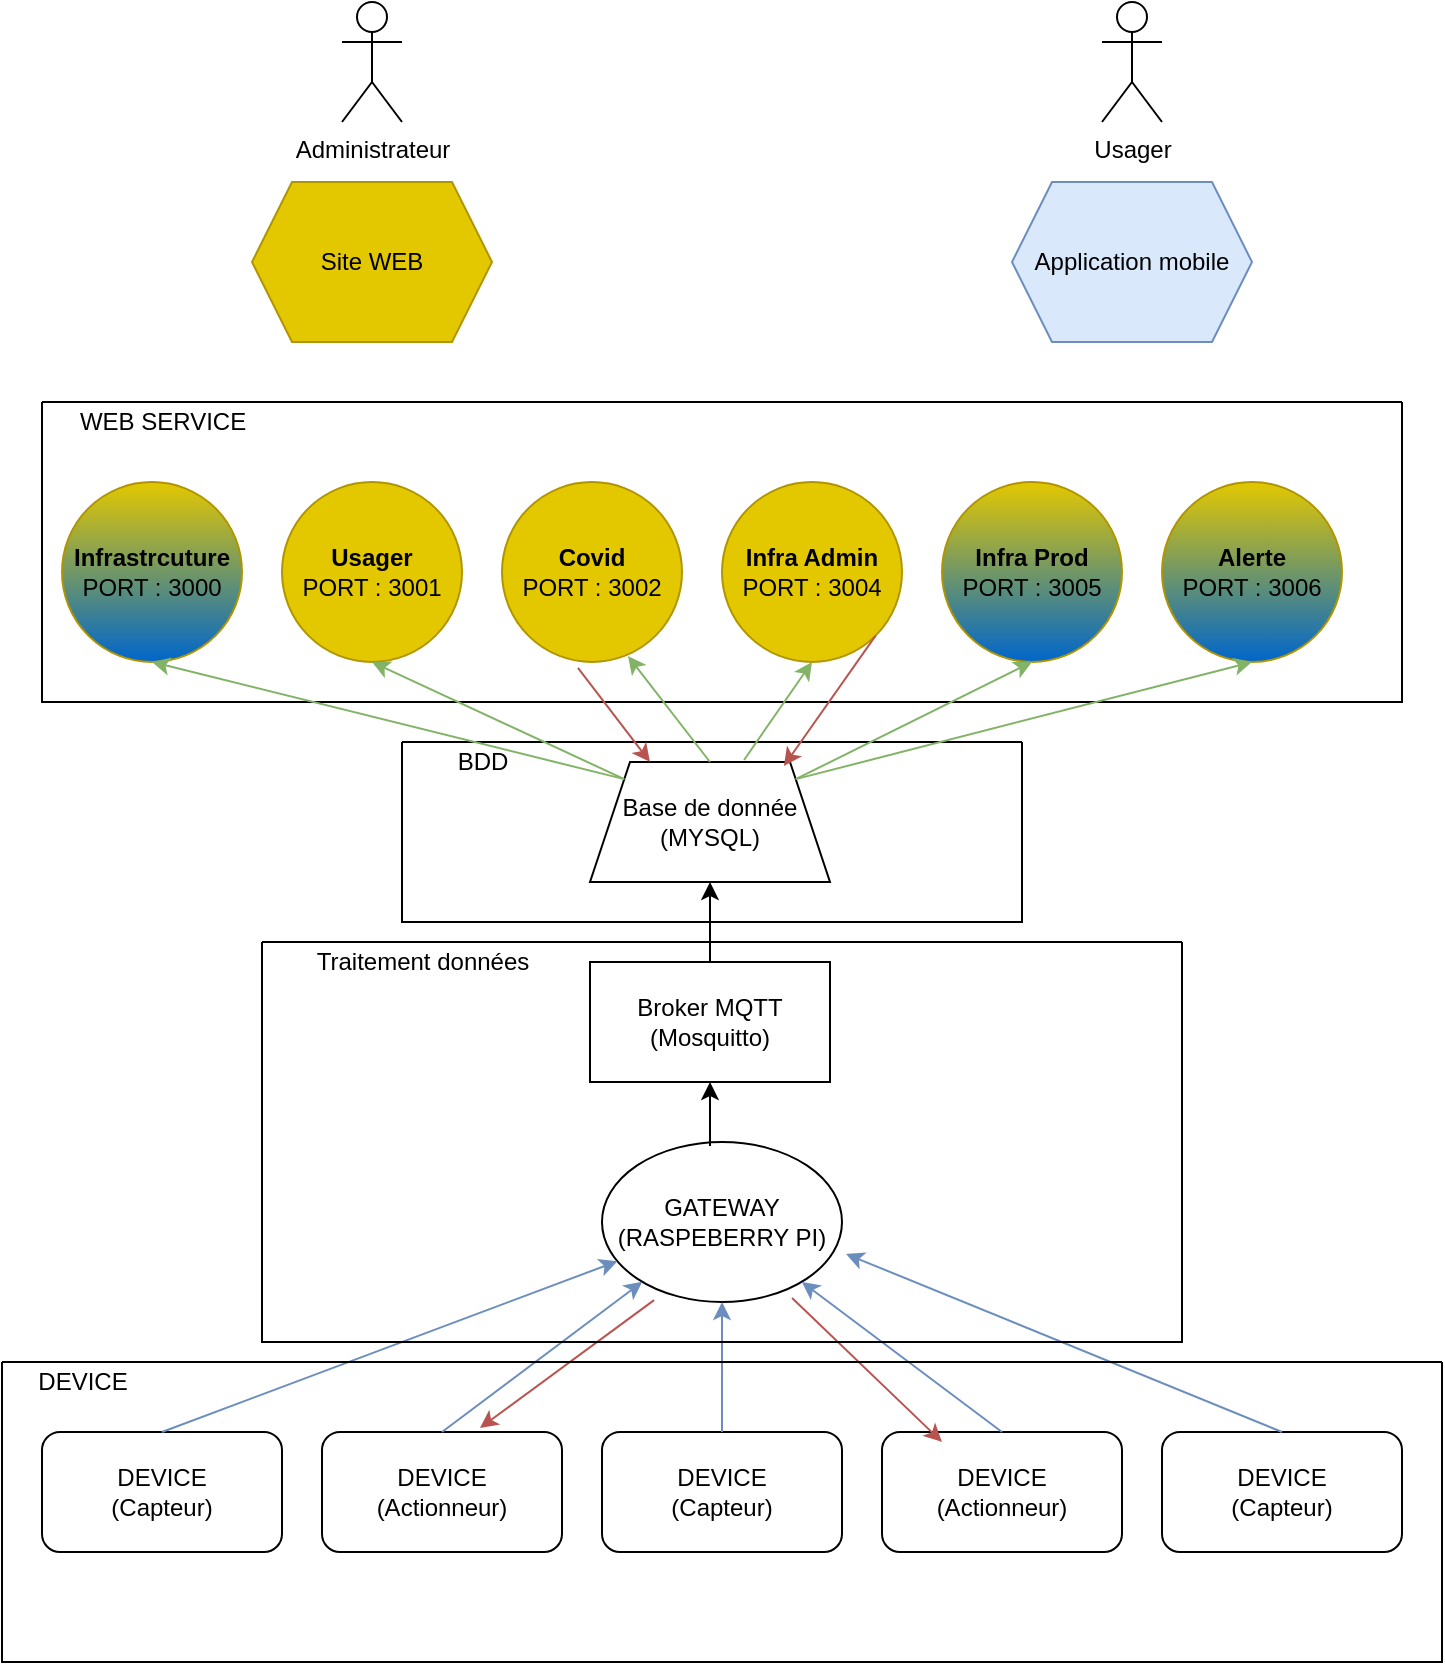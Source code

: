 <mxfile version="14.6.11" type="github">
  <diagram id="BSAoio2ApEDYq4u0lV-d" name="Page-1">
    <mxGraphModel dx="1673" dy="2065" grid="1" gridSize="10" guides="1" tooltips="1" connect="1" arrows="1" fold="1" page="1" pageScale="1" pageWidth="827" pageHeight="1169" math="0" shadow="0">
      <root>
        <mxCell id="0" />
        <mxCell id="1" parent="0" />
        <mxCell id="Glkjetj-jWyYTZB8gOni-1" value="DEVICE&lt;br&gt;(Capteur)" style="rounded=1;whiteSpace=wrap;html=1;" vertex="1" parent="1">
          <mxGeometry x="360" y="585" width="120" height="60" as="geometry" />
        </mxCell>
        <mxCell id="Glkjetj-jWyYTZB8gOni-2" value="DEVICE&lt;br&gt;(Actionneur)" style="rounded=1;whiteSpace=wrap;html=1;" vertex="1" parent="1">
          <mxGeometry x="500" y="585" width="120" height="60" as="geometry" />
        </mxCell>
        <mxCell id="Glkjetj-jWyYTZB8gOni-3" value="DEVICE&lt;br&gt;(Actionneur)" style="rounded=1;whiteSpace=wrap;html=1;" vertex="1" parent="1">
          <mxGeometry x="220" y="585" width="120" height="60" as="geometry" />
        </mxCell>
        <mxCell id="Glkjetj-jWyYTZB8gOni-4" value="DEVICE&lt;br&gt;(Capteur)" style="rounded=1;whiteSpace=wrap;html=1;" vertex="1" parent="1">
          <mxGeometry x="80" y="585" width="120" height="60" as="geometry" />
        </mxCell>
        <mxCell id="Glkjetj-jWyYTZB8gOni-5" value="DEVICE&lt;br&gt;(Capteur)" style="rounded=1;whiteSpace=wrap;html=1;" vertex="1" parent="1">
          <mxGeometry x="640" y="585" width="120" height="60" as="geometry" />
        </mxCell>
        <mxCell id="Glkjetj-jWyYTZB8gOni-6" value="GATEWAY&lt;br&gt;(RASPEBERRY PI)" style="ellipse;whiteSpace=wrap;html=1;" vertex="1" parent="1">
          <mxGeometry x="360" y="440" width="120" height="80" as="geometry" />
        </mxCell>
        <mxCell id="Glkjetj-jWyYTZB8gOni-8" value="" style="endArrow=classic;html=1;exitX=0.5;exitY=0;exitDx=0;exitDy=0;fillColor=#dae8fc;strokeColor=#6c8ebf;" edge="1" parent="1" source="Glkjetj-jWyYTZB8gOni-4" target="Glkjetj-jWyYTZB8gOni-6">
          <mxGeometry width="50" height="50" relative="1" as="geometry">
            <mxPoint x="110" y="570" as="sourcePoint" />
            <mxPoint x="160" y="520" as="targetPoint" />
          </mxGeometry>
        </mxCell>
        <mxCell id="Glkjetj-jWyYTZB8gOni-9" value="" style="endArrow=classic;html=1;exitX=0.5;exitY=0;exitDx=0;exitDy=0;fillColor=#dae8fc;strokeColor=#6c8ebf;" edge="1" parent="1" source="Glkjetj-jWyYTZB8gOni-3" target="Glkjetj-jWyYTZB8gOni-6">
          <mxGeometry width="50" height="50" relative="1" as="geometry">
            <mxPoint x="300" y="570" as="sourcePoint" />
            <mxPoint x="350" y="520" as="targetPoint" />
          </mxGeometry>
        </mxCell>
        <mxCell id="Glkjetj-jWyYTZB8gOni-10" value="" style="endArrow=classic;html=1;entryX=0.5;entryY=1;entryDx=0;entryDy=0;exitX=0.5;exitY=0;exitDx=0;exitDy=0;fillColor=#dae8fc;strokeColor=#6c8ebf;" edge="1" parent="1" source="Glkjetj-jWyYTZB8gOni-1" target="Glkjetj-jWyYTZB8gOni-6">
          <mxGeometry width="50" height="50" relative="1" as="geometry">
            <mxPoint x="400" y="590" as="sourcePoint" />
            <mxPoint x="450" y="540" as="targetPoint" />
          </mxGeometry>
        </mxCell>
        <mxCell id="Glkjetj-jWyYTZB8gOni-11" value="" style="endArrow=classic;html=1;exitX=0.5;exitY=0;exitDx=0;exitDy=0;fillColor=#dae8fc;strokeColor=#6c8ebf;" edge="1" parent="1" source="Glkjetj-jWyYTZB8gOni-2" target="Glkjetj-jWyYTZB8gOni-6">
          <mxGeometry width="50" height="50" relative="1" as="geometry">
            <mxPoint x="520" y="570" as="sourcePoint" />
            <mxPoint x="570" y="520" as="targetPoint" />
          </mxGeometry>
        </mxCell>
        <mxCell id="Glkjetj-jWyYTZB8gOni-12" value="" style="endArrow=classic;html=1;entryX=1.017;entryY=0.7;entryDx=0;entryDy=0;entryPerimeter=0;exitX=0.5;exitY=0;exitDx=0;exitDy=0;fillColor=#dae8fc;strokeColor=#6c8ebf;" edge="1" parent="1" source="Glkjetj-jWyYTZB8gOni-5" target="Glkjetj-jWyYTZB8gOni-6">
          <mxGeometry width="50" height="50" relative="1" as="geometry">
            <mxPoint x="670" y="560" as="sourcePoint" />
            <mxPoint x="720" y="510" as="targetPoint" />
          </mxGeometry>
        </mxCell>
        <mxCell id="Glkjetj-jWyYTZB8gOni-13" value="" style="endArrow=classic;html=1;exitX=0.792;exitY=0.975;exitDx=0;exitDy=0;exitPerimeter=0;fillColor=#f8cecc;strokeColor=#b85450;entryX=0.25;entryY=0.083;entryDx=0;entryDy=0;entryPerimeter=0;" edge="1" parent="1" source="Glkjetj-jWyYTZB8gOni-6" target="Glkjetj-jWyYTZB8gOni-2">
          <mxGeometry width="50" height="50" relative="1" as="geometry">
            <mxPoint x="110" y="490" as="sourcePoint" />
            <mxPoint x="540" y="590" as="targetPoint" />
          </mxGeometry>
        </mxCell>
        <mxCell id="Glkjetj-jWyYTZB8gOni-14" value="" style="endArrow=classic;html=1;entryX=0.658;entryY=-0.033;entryDx=0;entryDy=0;entryPerimeter=0;exitX=0.217;exitY=0.988;exitDx=0;exitDy=0;exitPerimeter=0;fillColor=#f8cecc;strokeColor=#b85450;" edge="1" parent="1" source="Glkjetj-jWyYTZB8gOni-6" target="Glkjetj-jWyYTZB8gOni-3">
          <mxGeometry width="50" height="50" relative="1" as="geometry">
            <mxPoint x="170" y="550" as="sourcePoint" />
            <mxPoint x="220" y="500" as="targetPoint" />
          </mxGeometry>
        </mxCell>
        <mxCell id="Glkjetj-jWyYTZB8gOni-15" value="Broker MQTT&lt;br&gt;(Mosquitto)" style="rounded=0;whiteSpace=wrap;html=1;" vertex="1" parent="1">
          <mxGeometry x="354" y="350" width="120" height="60" as="geometry" />
        </mxCell>
        <mxCell id="Glkjetj-jWyYTZB8gOni-16" value="Base de donnée&lt;br&gt;(MYSQL)" style="shape=trapezoid;perimeter=trapezoidPerimeter;whiteSpace=wrap;html=1;fixedSize=1;" vertex="1" parent="1">
          <mxGeometry x="354" y="250" width="120" height="60" as="geometry" />
        </mxCell>
        <mxCell id="Glkjetj-jWyYTZB8gOni-17" value="" style="endArrow=classic;html=1;entryX=0.5;entryY=1;entryDx=0;entryDy=0;exitX=0.45;exitY=0.025;exitDx=0;exitDy=0;exitPerimeter=0;" edge="1" parent="1" source="Glkjetj-jWyYTZB8gOni-6" target="Glkjetj-jWyYTZB8gOni-15">
          <mxGeometry width="50" height="50" relative="1" as="geometry">
            <mxPoint x="160" y="460" as="sourcePoint" />
            <mxPoint x="210" y="410" as="targetPoint" />
          </mxGeometry>
        </mxCell>
        <mxCell id="Glkjetj-jWyYTZB8gOni-18" value="" style="endArrow=classic;html=1;entryX=0.5;entryY=1;entryDx=0;entryDy=0;exitX=0.5;exitY=0;exitDx=0;exitDy=0;" edge="1" parent="1" source="Glkjetj-jWyYTZB8gOni-15" target="Glkjetj-jWyYTZB8gOni-16">
          <mxGeometry width="50" height="50" relative="1" as="geometry">
            <mxPoint x="270" y="430" as="sourcePoint" />
            <mxPoint x="320" y="380" as="targetPoint" />
          </mxGeometry>
        </mxCell>
        <mxCell id="Glkjetj-jWyYTZB8gOni-19" value="&lt;b&gt;Infrastrcuture&lt;/b&gt;&lt;br&gt;PORT : 3000" style="ellipse;whiteSpace=wrap;html=1;aspect=fixed;fillColor=#e3c800;strokeColor=#B09500;fontColor=#000000;gradientColor=#0066CC;" vertex="1" parent="1">
          <mxGeometry x="90" y="110" width="90" height="90" as="geometry" />
        </mxCell>
        <mxCell id="Glkjetj-jWyYTZB8gOni-20" value="&lt;b&gt;Usager&lt;/b&gt;&lt;br&gt;PORT : 3001" style="ellipse;whiteSpace=wrap;html=1;aspect=fixed;fillColor=#e3c800;strokeColor=#B09500;fontColor=#000000;" vertex="1" parent="1">
          <mxGeometry x="200" y="110" width="90" height="90" as="geometry" />
        </mxCell>
        <mxCell id="Glkjetj-jWyYTZB8gOni-21" value="&lt;b&gt;Covid&lt;br&gt;&lt;/b&gt;PORT : 3002" style="ellipse;whiteSpace=wrap;html=1;aspect=fixed;fillColor=#e3c800;strokeColor=#B09500;fontColor=#000000;" vertex="1" parent="1">
          <mxGeometry x="310" y="110" width="90" height="90" as="geometry" />
        </mxCell>
        <mxCell id="Glkjetj-jWyYTZB8gOni-22" value="&lt;b&gt;Infra Admin&lt;br&gt;&lt;/b&gt;PORT : 3004" style="ellipse;whiteSpace=wrap;html=1;aspect=fixed;fillColor=#e3c800;strokeColor=#B09500;fontColor=#000000;" vertex="1" parent="1">
          <mxGeometry x="420" y="110" width="90" height="90" as="geometry" />
        </mxCell>
        <mxCell id="Glkjetj-jWyYTZB8gOni-23" value="&lt;b&gt;Infra Prod&lt;br&gt;&lt;/b&gt;PORT : 3005" style="ellipse;whiteSpace=wrap;html=1;aspect=fixed;fillColor=#e3c800;strokeColor=#B09500;fontColor=#000000;gradientColor=#0066CC;" vertex="1" parent="1">
          <mxGeometry x="530" y="110" width="90" height="90" as="geometry" />
        </mxCell>
        <mxCell id="Glkjetj-jWyYTZB8gOni-24" value="&lt;b&gt;Alerte&lt;/b&gt;&lt;br&gt;PORT : 3006" style="ellipse;whiteSpace=wrap;html=1;aspect=fixed;fillColor=#e3c800;strokeColor=#B09500;fontColor=#000000;gradientColor=#0066CC;" vertex="1" parent="1">
          <mxGeometry x="640" y="110" width="90" height="90" as="geometry" />
        </mxCell>
        <mxCell id="Glkjetj-jWyYTZB8gOni-26" value="" style="swimlane;startSize=0;" vertex="1" parent="1">
          <mxGeometry x="80" y="70" width="680" height="150" as="geometry" />
        </mxCell>
        <mxCell id="Glkjetj-jWyYTZB8gOni-27" value="WEB SERVICE" style="text;html=1;align=center;verticalAlign=middle;resizable=0;points=[];autosize=1;strokeColor=none;" vertex="1" parent="Glkjetj-jWyYTZB8gOni-26">
          <mxGeometry x="10" width="100" height="20" as="geometry" />
        </mxCell>
        <mxCell id="Glkjetj-jWyYTZB8gOni-28" value="" style="swimlane;startSize=0;" vertex="1" parent="1">
          <mxGeometry x="260" y="240" width="310" height="90" as="geometry">
            <mxRectangle x="260" y="240" width="50" height="40" as="alternateBounds" />
          </mxGeometry>
        </mxCell>
        <mxCell id="Glkjetj-jWyYTZB8gOni-32" value="BDD" style="text;html=1;align=center;verticalAlign=middle;resizable=0;points=[];autosize=1;strokeColor=none;" vertex="1" parent="1">
          <mxGeometry x="280" y="240" width="40" height="20" as="geometry" />
        </mxCell>
        <mxCell id="Glkjetj-jWyYTZB8gOni-33" value="" style="swimlane;startSize=0;" vertex="1" parent="1">
          <mxGeometry x="190" y="340" width="460" height="200" as="geometry">
            <mxRectangle x="260" y="340" width="50" height="40" as="alternateBounds" />
          </mxGeometry>
        </mxCell>
        <mxCell id="Glkjetj-jWyYTZB8gOni-34" value="Traitement données" style="text;html=1;align=center;verticalAlign=middle;resizable=0;points=[];autosize=1;strokeColor=none;" vertex="1" parent="Glkjetj-jWyYTZB8gOni-33">
          <mxGeometry x="20" width="120" height="20" as="geometry" />
        </mxCell>
        <mxCell id="Glkjetj-jWyYTZB8gOni-35" value="" style="swimlane;startSize=0;" vertex="1" parent="1">
          <mxGeometry x="60" y="550" width="720" height="150" as="geometry">
            <mxRectangle x="60" y="550" width="50" height="40" as="alternateBounds" />
          </mxGeometry>
        </mxCell>
        <mxCell id="Glkjetj-jWyYTZB8gOni-36" value="DEVICE" style="text;html=1;align=center;verticalAlign=middle;resizable=0;points=[];autosize=1;strokeColor=none;" vertex="1" parent="Glkjetj-jWyYTZB8gOni-35">
          <mxGeometry x="10" width="60" height="20" as="geometry" />
        </mxCell>
        <mxCell id="Glkjetj-jWyYTZB8gOni-37" value="" style="endArrow=classic;html=1;exitX=0.5;exitY=0;exitDx=0;exitDy=0;entryX=0.7;entryY=0.967;entryDx=0;entryDy=0;entryPerimeter=0;fillColor=#d5e8d4;strokeColor=#82b366;" edge="1" parent="1" source="Glkjetj-jWyYTZB8gOni-16" target="Glkjetj-jWyYTZB8gOni-21">
          <mxGeometry width="50" height="50" relative="1" as="geometry">
            <mxPoint x="660" y="330" as="sourcePoint" />
            <mxPoint x="710" y="280" as="targetPoint" />
          </mxGeometry>
        </mxCell>
        <mxCell id="Glkjetj-jWyYTZB8gOni-38" value="" style="endArrow=classic;html=1;entryX=0.5;entryY=1;entryDx=0;entryDy=0;exitX=0;exitY=0;exitDx=0;exitDy=0;fillColor=#d5e8d4;strokeColor=#82b366;" edge="1" parent="1" source="Glkjetj-jWyYTZB8gOni-16" target="Glkjetj-jWyYTZB8gOni-19">
          <mxGeometry width="50" height="50" relative="1" as="geometry">
            <mxPoint x="70" y="330" as="sourcePoint" />
            <mxPoint x="120" y="280" as="targetPoint" />
          </mxGeometry>
        </mxCell>
        <mxCell id="Glkjetj-jWyYTZB8gOni-39" value="" style="endArrow=classic;html=1;entryX=0.5;entryY=1;entryDx=0;entryDy=0;exitX=0;exitY=0;exitDx=0;exitDy=0;fillColor=#d5e8d4;strokeColor=#82b366;" edge="1" parent="1" source="Glkjetj-jWyYTZB8gOni-16" target="Glkjetj-jWyYTZB8gOni-20">
          <mxGeometry width="50" height="50" relative="1" as="geometry">
            <mxPoint x="70" y="340" as="sourcePoint" />
            <mxPoint x="120" y="290" as="targetPoint" />
          </mxGeometry>
        </mxCell>
        <mxCell id="Glkjetj-jWyYTZB8gOni-40" value="" style="endArrow=classic;html=1;entryX=0.5;entryY=1;entryDx=0;entryDy=0;exitX=1;exitY=0;exitDx=0;exitDy=0;fillColor=#d5e8d4;strokeColor=#82b366;" edge="1" parent="1" source="Glkjetj-jWyYTZB8gOni-16" target="Glkjetj-jWyYTZB8gOni-23">
          <mxGeometry width="50" height="50" relative="1" as="geometry">
            <mxPoint x="670" y="340" as="sourcePoint" />
            <mxPoint x="720" y="290" as="targetPoint" />
          </mxGeometry>
        </mxCell>
        <mxCell id="Glkjetj-jWyYTZB8gOni-41" value="" style="endArrow=classic;html=1;entryX=0.5;entryY=1;entryDx=0;entryDy=0;exitX=1;exitY=0;exitDx=0;exitDy=0;fillColor=#d5e8d4;strokeColor=#82b366;" edge="1" parent="1" source="Glkjetj-jWyYTZB8gOni-16" target="Glkjetj-jWyYTZB8gOni-24">
          <mxGeometry width="50" height="50" relative="1" as="geometry">
            <mxPoint x="670" y="320" as="sourcePoint" />
            <mxPoint x="720" y="270" as="targetPoint" />
          </mxGeometry>
        </mxCell>
        <mxCell id="Glkjetj-jWyYTZB8gOni-42" value="" style="endArrow=classic;html=1;entryX=0.5;entryY=1;entryDx=0;entryDy=0;exitX=0.642;exitY=-0.017;exitDx=0;exitDy=0;exitPerimeter=0;fillColor=#d5e8d4;strokeColor=#82b366;" edge="1" parent="1" source="Glkjetj-jWyYTZB8gOni-16" target="Glkjetj-jWyYTZB8gOni-22">
          <mxGeometry width="50" height="50" relative="1" as="geometry">
            <mxPoint x="620" y="320" as="sourcePoint" />
            <mxPoint x="670" y="270" as="targetPoint" />
          </mxGeometry>
        </mxCell>
        <mxCell id="Glkjetj-jWyYTZB8gOni-43" value="" style="endArrow=classic;html=1;entryX=0.808;entryY=0.033;entryDx=0;entryDy=0;entryPerimeter=0;exitX=1;exitY=1;exitDx=0;exitDy=0;fillColor=#f8cecc;strokeColor=#b85450;" edge="1" parent="1" source="Glkjetj-jWyYTZB8gOni-22" target="Glkjetj-jWyYTZB8gOni-16">
          <mxGeometry width="50" height="50" relative="1" as="geometry">
            <mxPoint x="580" y="320" as="sourcePoint" />
            <mxPoint x="630" y="270" as="targetPoint" />
          </mxGeometry>
        </mxCell>
        <mxCell id="Glkjetj-jWyYTZB8gOni-44" value="" style="endArrow=classic;html=1;entryX=0.25;entryY=0;entryDx=0;entryDy=0;exitX=0.422;exitY=1.033;exitDx=0;exitDy=0;exitPerimeter=0;fillColor=#f8cecc;strokeColor=#b85450;" edge="1" parent="1" source="Glkjetj-jWyYTZB8gOni-21" target="Glkjetj-jWyYTZB8gOni-16">
          <mxGeometry width="50" height="50" relative="1" as="geometry">
            <mxPoint x="130" y="320" as="sourcePoint" />
            <mxPoint x="180" y="270" as="targetPoint" />
          </mxGeometry>
        </mxCell>
        <mxCell id="Glkjetj-jWyYTZB8gOni-45" value="Usager" style="shape=umlActor;verticalLabelPosition=bottom;verticalAlign=top;html=1;outlineConnect=0;" vertex="1" parent="1">
          <mxGeometry x="610" y="-130" width="30" height="60" as="geometry" />
        </mxCell>
        <mxCell id="Glkjetj-jWyYTZB8gOni-49" value="Site WEB" style="shape=hexagon;perimeter=hexagonPerimeter2;whiteSpace=wrap;html=1;fixedSize=1;fillColor=#e3c800;strokeColor=#B09500;fontColor=#000000;" vertex="1" parent="1">
          <mxGeometry x="185" y="-40" width="120" height="80" as="geometry" />
        </mxCell>
        <mxCell id="Glkjetj-jWyYTZB8gOni-51" value="Administrateur" style="shape=umlActor;verticalLabelPosition=bottom;verticalAlign=top;html=1;outlineConnect=0;" vertex="1" parent="1">
          <mxGeometry x="230" y="-130" width="30" height="60" as="geometry" />
        </mxCell>
        <mxCell id="Glkjetj-jWyYTZB8gOni-52" value="Application mobile" style="shape=hexagon;perimeter=hexagonPerimeter2;whiteSpace=wrap;html=1;fixedSize=1;fillColor=#dae8fc;strokeColor=#6c8ebf;" vertex="1" parent="1">
          <mxGeometry x="565" y="-40" width="120" height="80" as="geometry" />
        </mxCell>
      </root>
    </mxGraphModel>
  </diagram>
</mxfile>
